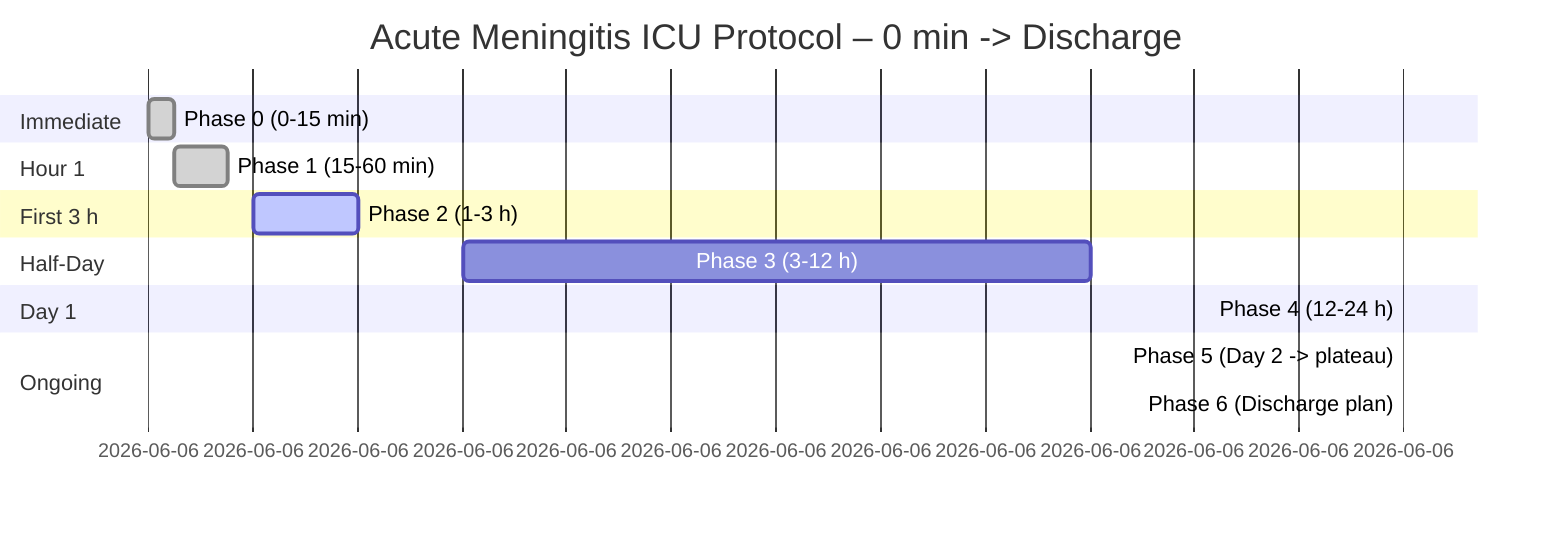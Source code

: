 %% Diagram 2 – Aggregated Timeline
gantt
  title Acute Meningitis ICU Protocol – 0 min -> Discharge
  dateFormat  HH:mm
  section Immediate
    Phase 0 (0-15 min)          :done, P0, 00:00, 00:15
  section Hour 1
    Phase 1 (15-60 min)         :done, P1, 00:15, 00:45
  section First 3 h
    Phase 2 (1-3 h)             :active, P2, 01:00, 02:00
  section Half-Day
    Phase 3 (3-12 h)            :P3, 03:00, 09:00
  section Day 1
    Phase 4 (12-24 h)           :P4, 12:00, 12:00
  section Ongoing
    Phase 5 (Day 2 -> plateau)   :P5, after P4, 48:00
    Phase 6 (Discharge plan)    :P6, after P5, 120:00